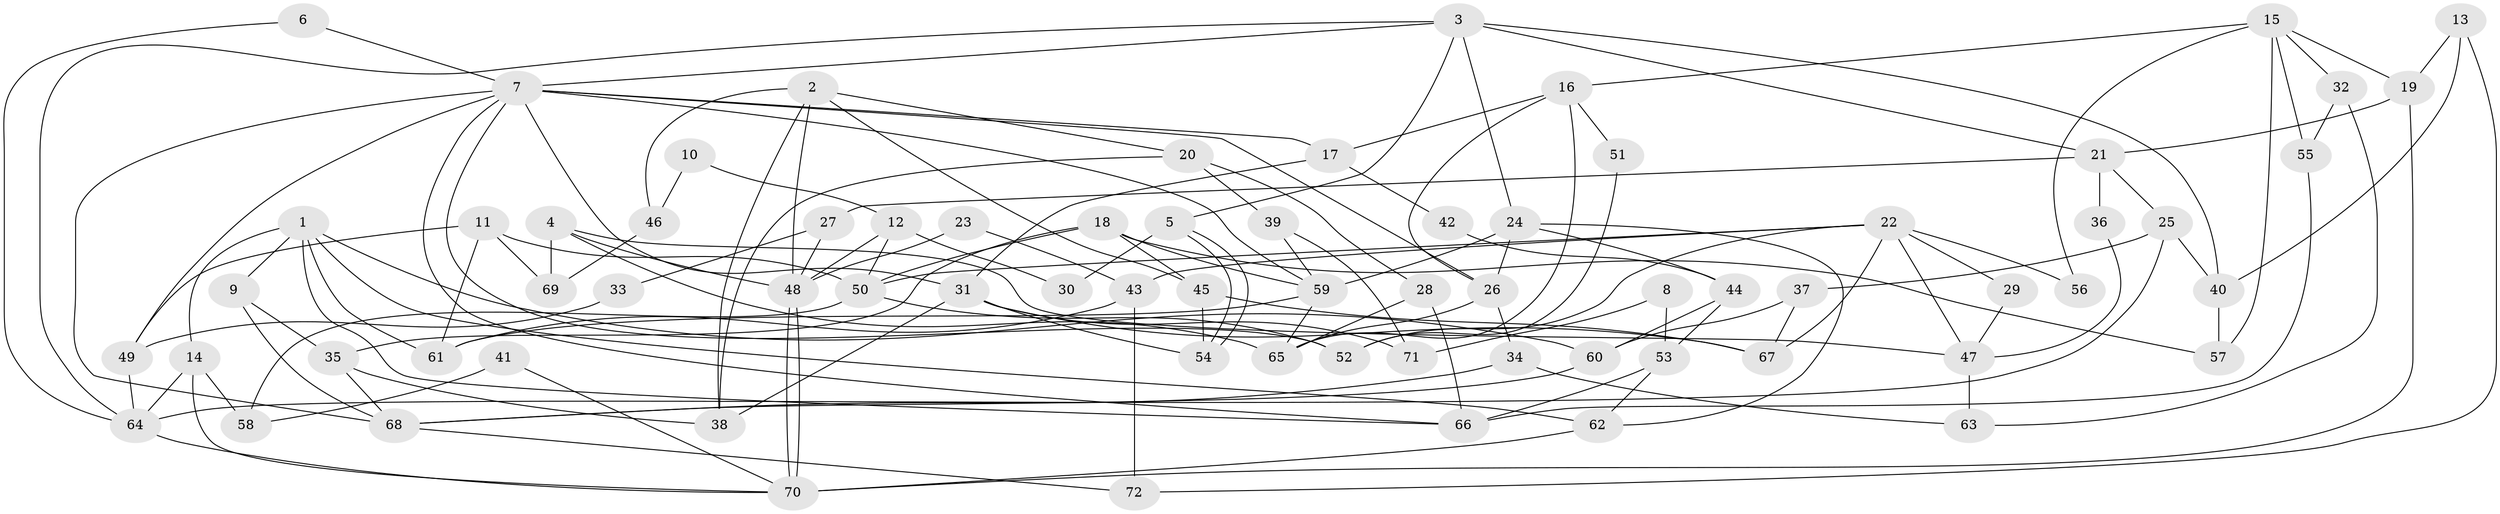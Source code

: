 // coarse degree distribution, {7: 0.10638297872340426, 9: 0.0425531914893617, 4: 0.19148936170212766, 2: 0.19148936170212766, 12: 0.02127659574468085, 5: 0.14893617021276595, 8: 0.06382978723404255, 6: 0.10638297872340426, 3: 0.1276595744680851}
// Generated by graph-tools (version 1.1) at 2025/24/03/03/25 07:24:01]
// undirected, 72 vertices, 144 edges
graph export_dot {
graph [start="1"]
  node [color=gray90,style=filled];
  1;
  2;
  3;
  4;
  5;
  6;
  7;
  8;
  9;
  10;
  11;
  12;
  13;
  14;
  15;
  16;
  17;
  18;
  19;
  20;
  21;
  22;
  23;
  24;
  25;
  26;
  27;
  28;
  29;
  30;
  31;
  32;
  33;
  34;
  35;
  36;
  37;
  38;
  39;
  40;
  41;
  42;
  43;
  44;
  45;
  46;
  47;
  48;
  49;
  50;
  51;
  52;
  53;
  54;
  55;
  56;
  57;
  58;
  59;
  60;
  61;
  62;
  63;
  64;
  65;
  66;
  67;
  68;
  69;
  70;
  71;
  72;
  1 -- 60;
  1 -- 61;
  1 -- 9;
  1 -- 14;
  1 -- 62;
  1 -- 66;
  2 -- 20;
  2 -- 38;
  2 -- 45;
  2 -- 46;
  2 -- 48;
  3 -- 64;
  3 -- 24;
  3 -- 5;
  3 -- 7;
  3 -- 21;
  3 -- 40;
  4 -- 48;
  4 -- 65;
  4 -- 47;
  4 -- 69;
  5 -- 54;
  5 -- 54;
  5 -- 30;
  6 -- 64;
  6 -- 7;
  7 -- 52;
  7 -- 17;
  7 -- 26;
  7 -- 31;
  7 -- 49;
  7 -- 59;
  7 -- 66;
  7 -- 68;
  8 -- 71;
  8 -- 53;
  9 -- 68;
  9 -- 35;
  10 -- 46;
  10 -- 12;
  11 -- 61;
  11 -- 49;
  11 -- 50;
  11 -- 69;
  12 -- 48;
  12 -- 50;
  12 -- 30;
  13 -- 40;
  13 -- 19;
  13 -- 72;
  14 -- 70;
  14 -- 58;
  14 -- 64;
  15 -- 16;
  15 -- 19;
  15 -- 32;
  15 -- 55;
  15 -- 56;
  15 -- 57;
  16 -- 65;
  16 -- 17;
  16 -- 26;
  16 -- 51;
  17 -- 31;
  17 -- 42;
  18 -- 45;
  18 -- 57;
  18 -- 35;
  18 -- 50;
  18 -- 59;
  19 -- 21;
  19 -- 70;
  20 -- 28;
  20 -- 38;
  20 -- 39;
  21 -- 25;
  21 -- 27;
  21 -- 36;
  22 -- 47;
  22 -- 50;
  22 -- 29;
  22 -- 43;
  22 -- 52;
  22 -- 56;
  22 -- 67;
  23 -- 43;
  23 -- 48;
  24 -- 59;
  24 -- 26;
  24 -- 44;
  24 -- 62;
  25 -- 64;
  25 -- 37;
  25 -- 40;
  26 -- 34;
  26 -- 65;
  27 -- 48;
  27 -- 33;
  28 -- 66;
  28 -- 65;
  29 -- 47;
  31 -- 54;
  31 -- 38;
  31 -- 67;
  31 -- 71;
  32 -- 55;
  32 -- 63;
  33 -- 49;
  34 -- 68;
  34 -- 63;
  35 -- 38;
  35 -- 68;
  36 -- 47;
  37 -- 60;
  37 -- 67;
  39 -- 59;
  39 -- 71;
  40 -- 57;
  41 -- 58;
  41 -- 70;
  42 -- 44;
  43 -- 72;
  43 -- 61;
  44 -- 53;
  44 -- 60;
  45 -- 67;
  45 -- 54;
  46 -- 69;
  47 -- 63;
  48 -- 70;
  48 -- 70;
  49 -- 64;
  50 -- 52;
  50 -- 58;
  51 -- 52;
  53 -- 62;
  53 -- 66;
  55 -- 66;
  59 -- 61;
  59 -- 65;
  60 -- 68;
  62 -- 70;
  64 -- 70;
  68 -- 72;
}
